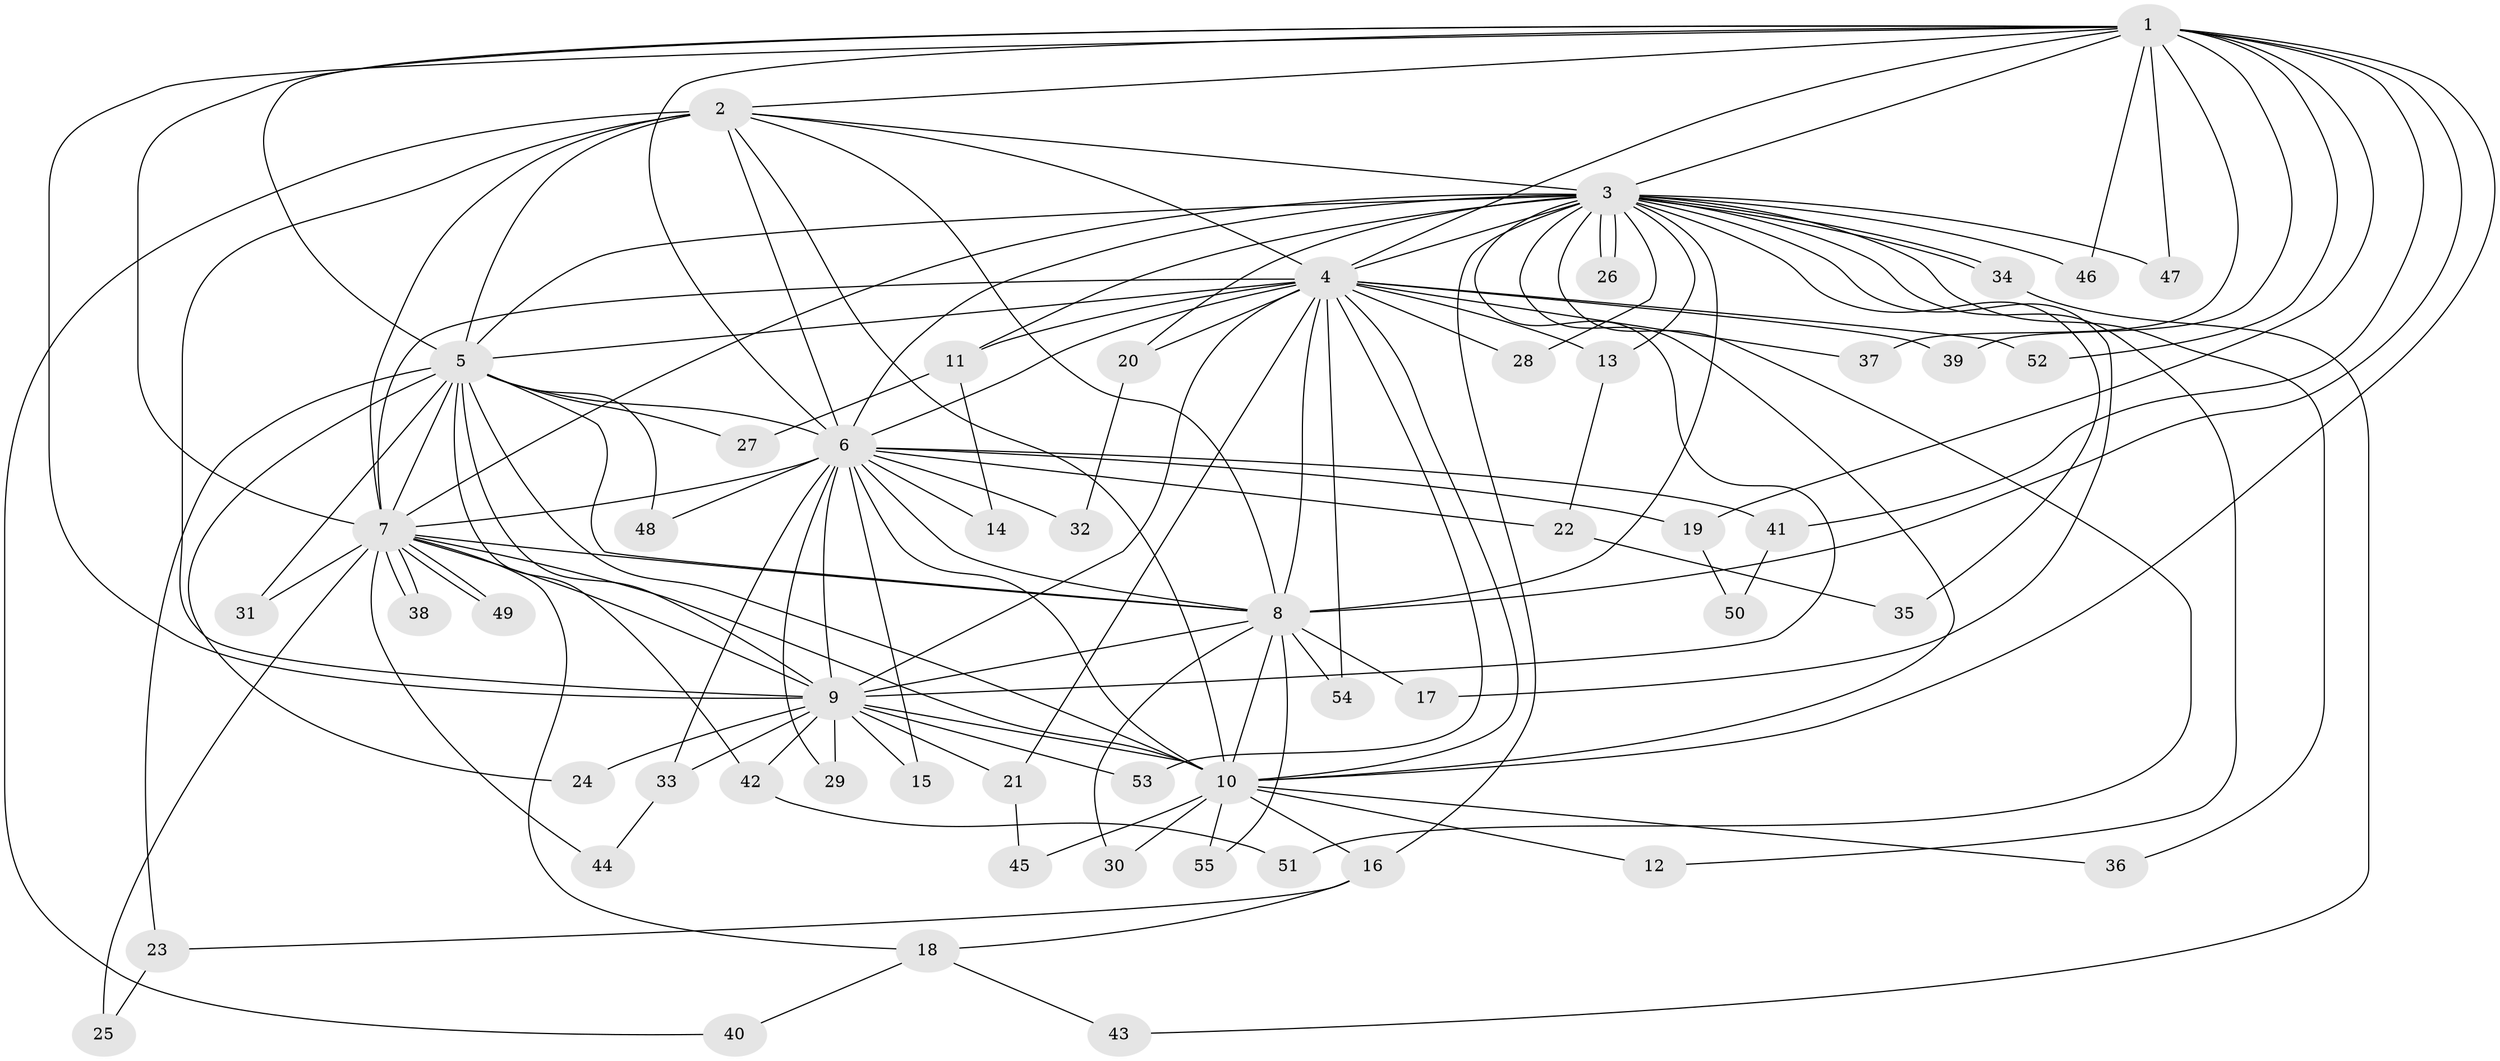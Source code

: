 // Generated by graph-tools (version 1.1) at 2025/14/03/09/25 04:14:17]
// undirected, 55 vertices, 135 edges
graph export_dot {
graph [start="1"]
  node [color=gray90,style=filled];
  1;
  2;
  3;
  4;
  5;
  6;
  7;
  8;
  9;
  10;
  11;
  12;
  13;
  14;
  15;
  16;
  17;
  18;
  19;
  20;
  21;
  22;
  23;
  24;
  25;
  26;
  27;
  28;
  29;
  30;
  31;
  32;
  33;
  34;
  35;
  36;
  37;
  38;
  39;
  40;
  41;
  42;
  43;
  44;
  45;
  46;
  47;
  48;
  49;
  50;
  51;
  52;
  53;
  54;
  55;
  1 -- 2;
  1 -- 3;
  1 -- 4;
  1 -- 5;
  1 -- 6;
  1 -- 7;
  1 -- 8;
  1 -- 9;
  1 -- 10;
  1 -- 19;
  1 -- 37;
  1 -- 39;
  1 -- 41;
  1 -- 46;
  1 -- 47;
  1 -- 52;
  2 -- 3;
  2 -- 4;
  2 -- 5;
  2 -- 6;
  2 -- 7;
  2 -- 8;
  2 -- 9;
  2 -- 10;
  2 -- 40;
  3 -- 4;
  3 -- 5;
  3 -- 6;
  3 -- 7;
  3 -- 8;
  3 -- 9;
  3 -- 10;
  3 -- 11;
  3 -- 12;
  3 -- 13;
  3 -- 16;
  3 -- 17;
  3 -- 20;
  3 -- 26;
  3 -- 26;
  3 -- 28;
  3 -- 34;
  3 -- 34;
  3 -- 35;
  3 -- 36;
  3 -- 46;
  3 -- 47;
  3 -- 51;
  4 -- 5;
  4 -- 6;
  4 -- 7;
  4 -- 8;
  4 -- 9;
  4 -- 10;
  4 -- 11;
  4 -- 13;
  4 -- 20;
  4 -- 21;
  4 -- 28;
  4 -- 37;
  4 -- 39;
  4 -- 52;
  4 -- 53;
  4 -- 54;
  5 -- 6;
  5 -- 7;
  5 -- 8;
  5 -- 9;
  5 -- 10;
  5 -- 23;
  5 -- 24;
  5 -- 27;
  5 -- 31;
  5 -- 42;
  5 -- 48;
  6 -- 7;
  6 -- 8;
  6 -- 9;
  6 -- 10;
  6 -- 14;
  6 -- 15;
  6 -- 19;
  6 -- 22;
  6 -- 29;
  6 -- 32;
  6 -- 33;
  6 -- 41;
  6 -- 48;
  7 -- 8;
  7 -- 9;
  7 -- 10;
  7 -- 18;
  7 -- 25;
  7 -- 31;
  7 -- 38;
  7 -- 38;
  7 -- 44;
  7 -- 49;
  7 -- 49;
  8 -- 9;
  8 -- 10;
  8 -- 17;
  8 -- 30;
  8 -- 54;
  8 -- 55;
  9 -- 10;
  9 -- 15;
  9 -- 21;
  9 -- 24;
  9 -- 29;
  9 -- 33;
  9 -- 42;
  9 -- 53;
  10 -- 12;
  10 -- 16;
  10 -- 30;
  10 -- 36;
  10 -- 45;
  10 -- 55;
  11 -- 14;
  11 -- 27;
  13 -- 22;
  16 -- 18;
  16 -- 23;
  18 -- 40;
  18 -- 43;
  19 -- 50;
  20 -- 32;
  21 -- 45;
  22 -- 35;
  23 -- 25;
  33 -- 44;
  34 -- 43;
  41 -- 50;
  42 -- 51;
}
